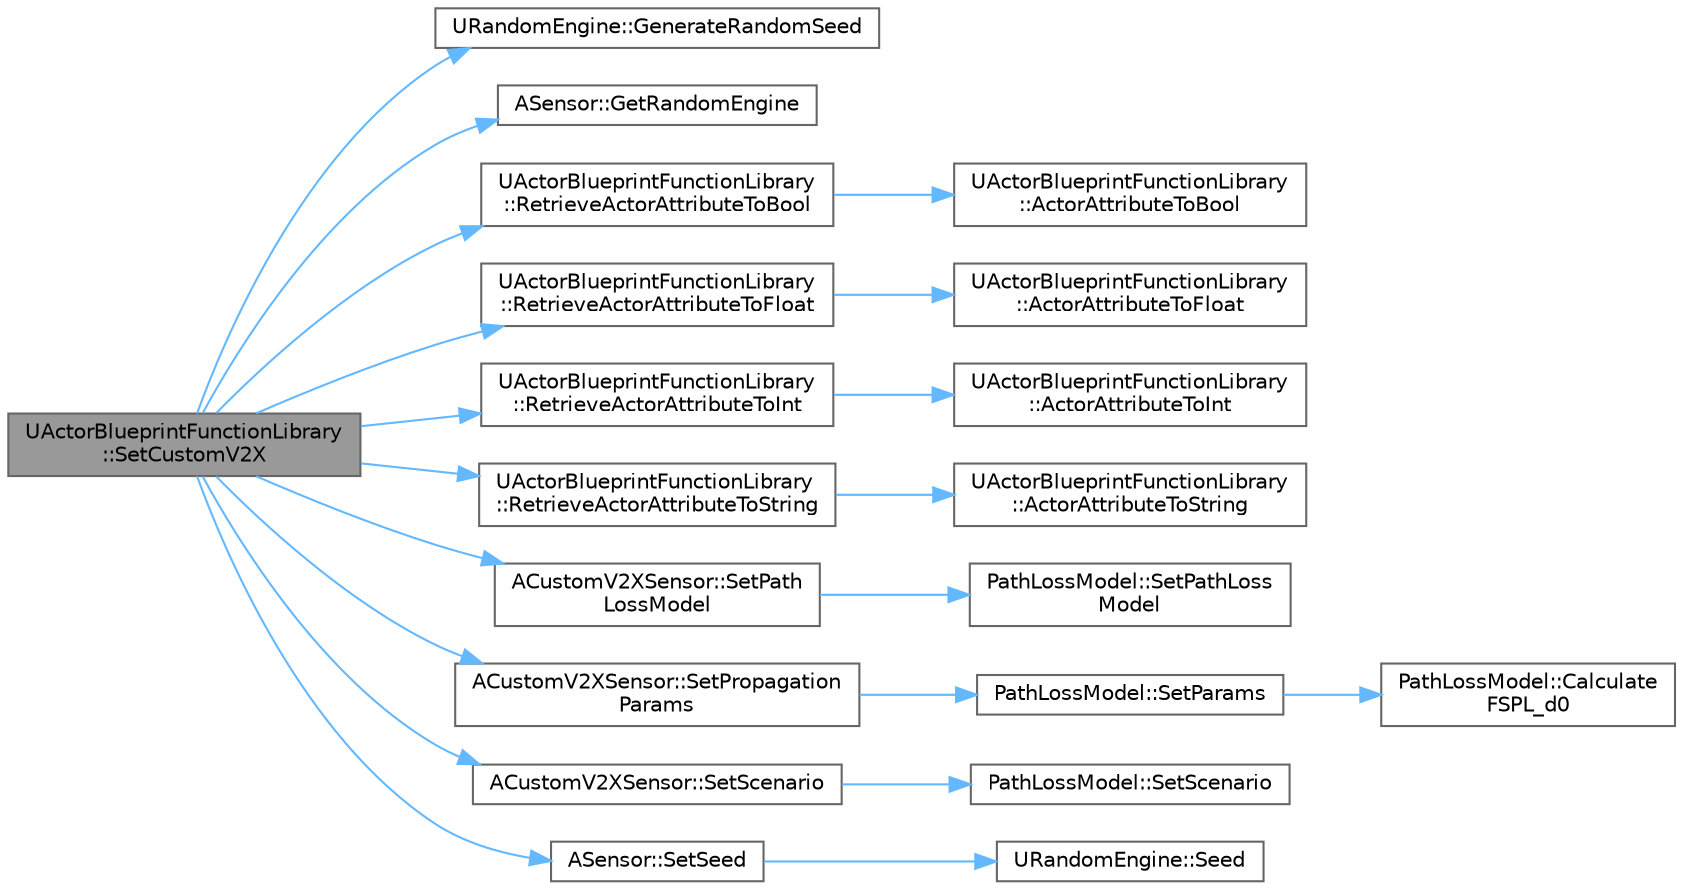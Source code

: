 digraph "UActorBlueprintFunctionLibrary::SetCustomV2X"
{
 // INTERACTIVE_SVG=YES
 // LATEX_PDF_SIZE
  bgcolor="transparent";
  edge [fontname=Helvetica,fontsize=10,labelfontname=Helvetica,labelfontsize=10];
  node [fontname=Helvetica,fontsize=10,shape=box,height=0.2,width=0.4];
  rankdir="LR";
  Node1 [id="Node000001",label="UActorBlueprintFunctionLibrary\l::SetCustomV2X",height=0.2,width=0.4,color="gray40", fillcolor="grey60", style="filled", fontcolor="black",tooltip=" "];
  Node1 -> Node2 [id="edge1_Node000001_Node000002",color="steelblue1",style="solid",tooltip=" "];
  Node2 [id="Node000002",label="URandomEngine::GenerateRandomSeed",height=0.2,width=0.4,color="grey40", fillcolor="white", style="filled",URL="$d2/d4b/classURandomEngine.html#ab2bf91a8e68643308ee2c4fbd638c4ce",tooltip="Generate a non-deterministic random seed."];
  Node1 -> Node3 [id="edge2_Node000001_Node000003",color="steelblue1",style="solid",tooltip=" "];
  Node3 [id="Node000003",label="ASensor::GetRandomEngine",height=0.2,width=0.4,color="grey40", fillcolor="white", style="filled",URL="$d3/d01/classASensor.html#abcb906d38dd041714fa0181fa8a65e58",tooltip=" "];
  Node1 -> Node4 [id="edge3_Node000001_Node000004",color="steelblue1",style="solid",tooltip=" "];
  Node4 [id="Node000004",label="UActorBlueprintFunctionLibrary\l::RetrieveActorAttributeToBool",height=0.2,width=0.4,color="grey40", fillcolor="white", style="filled",URL="$dd/da3/classUActorBlueprintFunctionLibrary.html#ae7e9b8e2c941f8665b7130e0f7f9844c",tooltip=" "];
  Node4 -> Node5 [id="edge4_Node000004_Node000005",color="steelblue1",style="solid",tooltip=" "];
  Node5 [id="Node000005",label="UActorBlueprintFunctionLibrary\l::ActorAttributeToBool",height=0.2,width=0.4,color="grey40", fillcolor="white", style="filled",URL="$dd/da3/classUActorBlueprintFunctionLibrary.html#a00e042d3bf321bb8a8a03df5609e9844",tooltip="============================================================================"];
  Node1 -> Node6 [id="edge5_Node000001_Node000006",color="steelblue1",style="solid",tooltip=" "];
  Node6 [id="Node000006",label="UActorBlueprintFunctionLibrary\l::RetrieveActorAttributeToFloat",height=0.2,width=0.4,color="grey40", fillcolor="white", style="filled",URL="$dd/da3/classUActorBlueprintFunctionLibrary.html#a9df033f51ecd7f941548826451bddb74",tooltip=" "];
  Node6 -> Node7 [id="edge6_Node000006_Node000007",color="steelblue1",style="solid",tooltip=" "];
  Node7 [id="Node000007",label="UActorBlueprintFunctionLibrary\l::ActorAttributeToFloat",height=0.2,width=0.4,color="grey40", fillcolor="white", style="filled",URL="$dd/da3/classUActorBlueprintFunctionLibrary.html#a2705e7880e0aaf440b869e95732c841a",tooltip=" "];
  Node1 -> Node8 [id="edge7_Node000001_Node000008",color="steelblue1",style="solid",tooltip=" "];
  Node8 [id="Node000008",label="UActorBlueprintFunctionLibrary\l::RetrieveActorAttributeToInt",height=0.2,width=0.4,color="grey40", fillcolor="white", style="filled",URL="$dd/da3/classUActorBlueprintFunctionLibrary.html#a133abaff7dac1fe73845d942c9305427",tooltip=" "];
  Node8 -> Node9 [id="edge8_Node000008_Node000009",color="steelblue1",style="solid",tooltip=" "];
  Node9 [id="Node000009",label="UActorBlueprintFunctionLibrary\l::ActorAttributeToInt",height=0.2,width=0.4,color="grey40", fillcolor="white", style="filled",URL="$dd/da3/classUActorBlueprintFunctionLibrary.html#ac6896b87d5fb6381abeec9b2ce40b868",tooltip=" "];
  Node1 -> Node10 [id="edge9_Node000001_Node000010",color="steelblue1",style="solid",tooltip=" "];
  Node10 [id="Node000010",label="UActorBlueprintFunctionLibrary\l::RetrieveActorAttributeToString",height=0.2,width=0.4,color="grey40", fillcolor="white", style="filled",URL="$dd/da3/classUActorBlueprintFunctionLibrary.html#a7b7a13caca875b188c8eb5106e9a36ad",tooltip=" "];
  Node10 -> Node11 [id="edge10_Node000010_Node000011",color="steelblue1",style="solid",tooltip=" "];
  Node11 [id="Node000011",label="UActorBlueprintFunctionLibrary\l::ActorAttributeToString",height=0.2,width=0.4,color="grey40", fillcolor="white", style="filled",URL="$dd/da3/classUActorBlueprintFunctionLibrary.html#a89e9c596e2e9b14f14f6448123e11dfd",tooltip=" "];
  Node1 -> Node12 [id="edge11_Node000001_Node000012",color="steelblue1",style="solid",tooltip=" "];
  Node12 [id="Node000012",label="ACustomV2XSensor::SetPath\lLossModel",height=0.2,width=0.4,color="grey40", fillcolor="white", style="filled",URL="$de/d1f/classACustomV2XSensor.html#a3ba4195612a710802ebd5ef27ab725a4",tooltip=" "];
  Node12 -> Node13 [id="edge12_Node000012_Node000013",color="steelblue1",style="solid",tooltip=" "];
  Node13 [id="Node000013",label="PathLossModel::SetPathLoss\lModel",height=0.2,width=0.4,color="grey40", fillcolor="white", style="filled",URL="$d8/d25/classPathLossModel.html#a5ae3536388a637001c092f704f2f030c",tooltip=" "];
  Node1 -> Node14 [id="edge13_Node000001_Node000014",color="steelblue1",style="solid",tooltip=" "];
  Node14 [id="Node000014",label="ACustomV2XSensor::SetPropagation\lParams",height=0.2,width=0.4,color="grey40", fillcolor="white", style="filled",URL="$de/d1f/classACustomV2XSensor.html#a538737e36d8f847494b88ade3698bc87",tooltip=" "];
  Node14 -> Node15 [id="edge14_Node000014_Node000015",color="steelblue1",style="solid",tooltip=" "];
  Node15 [id="Node000015",label="PathLossModel::SetParams",height=0.2,width=0.4,color="grey40", fillcolor="white", style="filled",URL="$d8/d25/classPathLossModel.html#a982e6e1a1dabee29d4f6e4d5ebeca81f",tooltip=" "];
  Node15 -> Node16 [id="edge15_Node000015_Node000016",color="steelblue1",style="solid",tooltip=" "];
  Node16 [id="Node000016",label="PathLossModel::Calculate\lFSPL_d0",height=0.2,width=0.4,color="grey40", fillcolor="white", style="filled",URL="$d8/d25/classPathLossModel.html#a2229873a1171d4ac6ba54577b079043b",tooltip=" "];
  Node1 -> Node17 [id="edge16_Node000001_Node000017",color="steelblue1",style="solid",tooltip=" "];
  Node17 [id="Node000017",label="ACustomV2XSensor::SetScenario",height=0.2,width=0.4,color="grey40", fillcolor="white", style="filled",URL="$de/d1f/classACustomV2XSensor.html#a68f9343718c424d18c5d34e24b34f66b",tooltip=" "];
  Node17 -> Node18 [id="edge17_Node000017_Node000018",color="steelblue1",style="solid",tooltip=" "];
  Node18 [id="Node000018",label="PathLossModel::SetScenario",height=0.2,width=0.4,color="grey40", fillcolor="white", style="filled",URL="$d8/d25/classPathLossModel.html#a3c2502ecbb64c55bd8447a06ac50b808",tooltip=" "];
  Node1 -> Node19 [id="edge18_Node000001_Node000019",color="steelblue1",style="solid",tooltip=" "];
  Node19 [id="Node000019",label="ASensor::SetSeed",height=0.2,width=0.4,color="grey40", fillcolor="white", style="filled",URL="$d3/d01/classASensor.html#afced2ac412dc1ef1a5c99e65e14f7340",tooltip=" "];
  Node19 -> Node20 [id="edge19_Node000019_Node000020",color="steelblue1",style="solid",tooltip=" "];
  Node20 [id="Node000020",label="URandomEngine::Seed",height=0.2,width=0.4,color="grey40", fillcolor="white", style="filled",URL="$d2/d4b/classURandomEngine.html#a0f8656d0f169c26c5b2f3b685d25e0eb",tooltip="Seed the random engine."];
}
